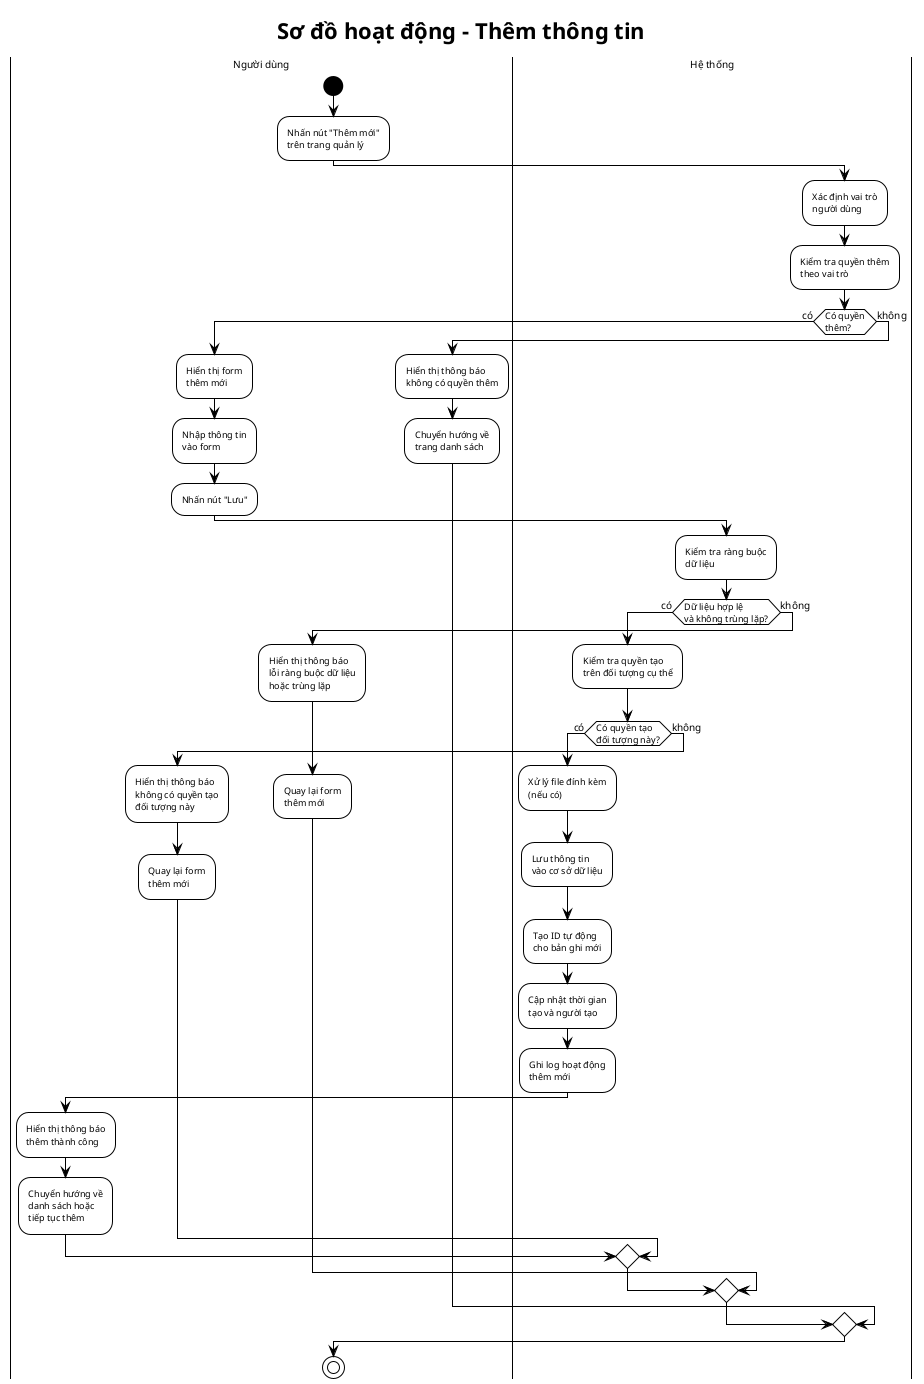 @startuml "Sơ đồ hoạt động - Thêm thông tin"
!theme plain
skinparam defaultFontSize 10
skinparam activityFontSize 9
skinparam swimlaneTitleFontSize 10
skinparam maxMessageSize 150
skinparam ranksep 60
skinparam activityStartColor black
skinparam activityEndColor black
skinparam activityEndColorBorder black
skinparam activityBarColor black
skinparam circledCharacterFontColor black

title Sơ đồ hoạt động - Thêm thông tin

|Người dùng|
start;
:Nhấn nút "Thêm mới"\ntrên trang quản lý;

|Hệ thống|

:Xác định vai trò\nngười dùng;
:Kiểm tra quyền thêm\ntheo vai trò;
  
  if (Có quyền\nthêm?) then (có)
    |Người dùng|
    :Hiển thị form\nthêm mới;
    :Nhập thông tin\nvào form;
    :Nhấn nút "Lưu";
    
    |Hệ thống|
    
    
      :Kiểm tra ràng buộc\ndữ liệu;
      
      if (Dữ liệu hợp lệ\nvà không trùng lặp?) then (có)
        :Kiểm tra quyền tạo\ntrên đối tượng cụ thể;
        
        if (Có quyền tạo\nđối tượng này?) then (có)
          :Xử lý file đính kèm\n(nếu có);
          :Lưu thông tin\nvào cơ sở dữ liệu;
          :Tạo ID tự động\ncho bản ghi mới;
          :Cập nhật thời gian\ntạo và người tạo;
          :Ghi log hoạt động\nthêm mới;
          
          |Người dùng|
          :Hiển thị thông báo\nthêm thành công;
          :Chuyển hướng về\ndanh sách hoặc\ntiếp tục thêm;
          
        else (không)
          :Hiển thị thông báo\nkhông có quyền tạo\nđối tượng này;
          :Quay lại form\nthêm mới;
        endif
        
      else (không)
        :Hiển thị thông báo\nlỗi ràng buộc dữ liệu\nhoặc trùng lặp;
        -> \n\n;
        :Quay lại form\nthêm mới;
      endif
      
    
    
  else (không)
    :Hiển thị thông báo\nkhông có quyền thêm;
    :Chuyển hướng về\ntrang danh sách;
endif


stop

@enduml
